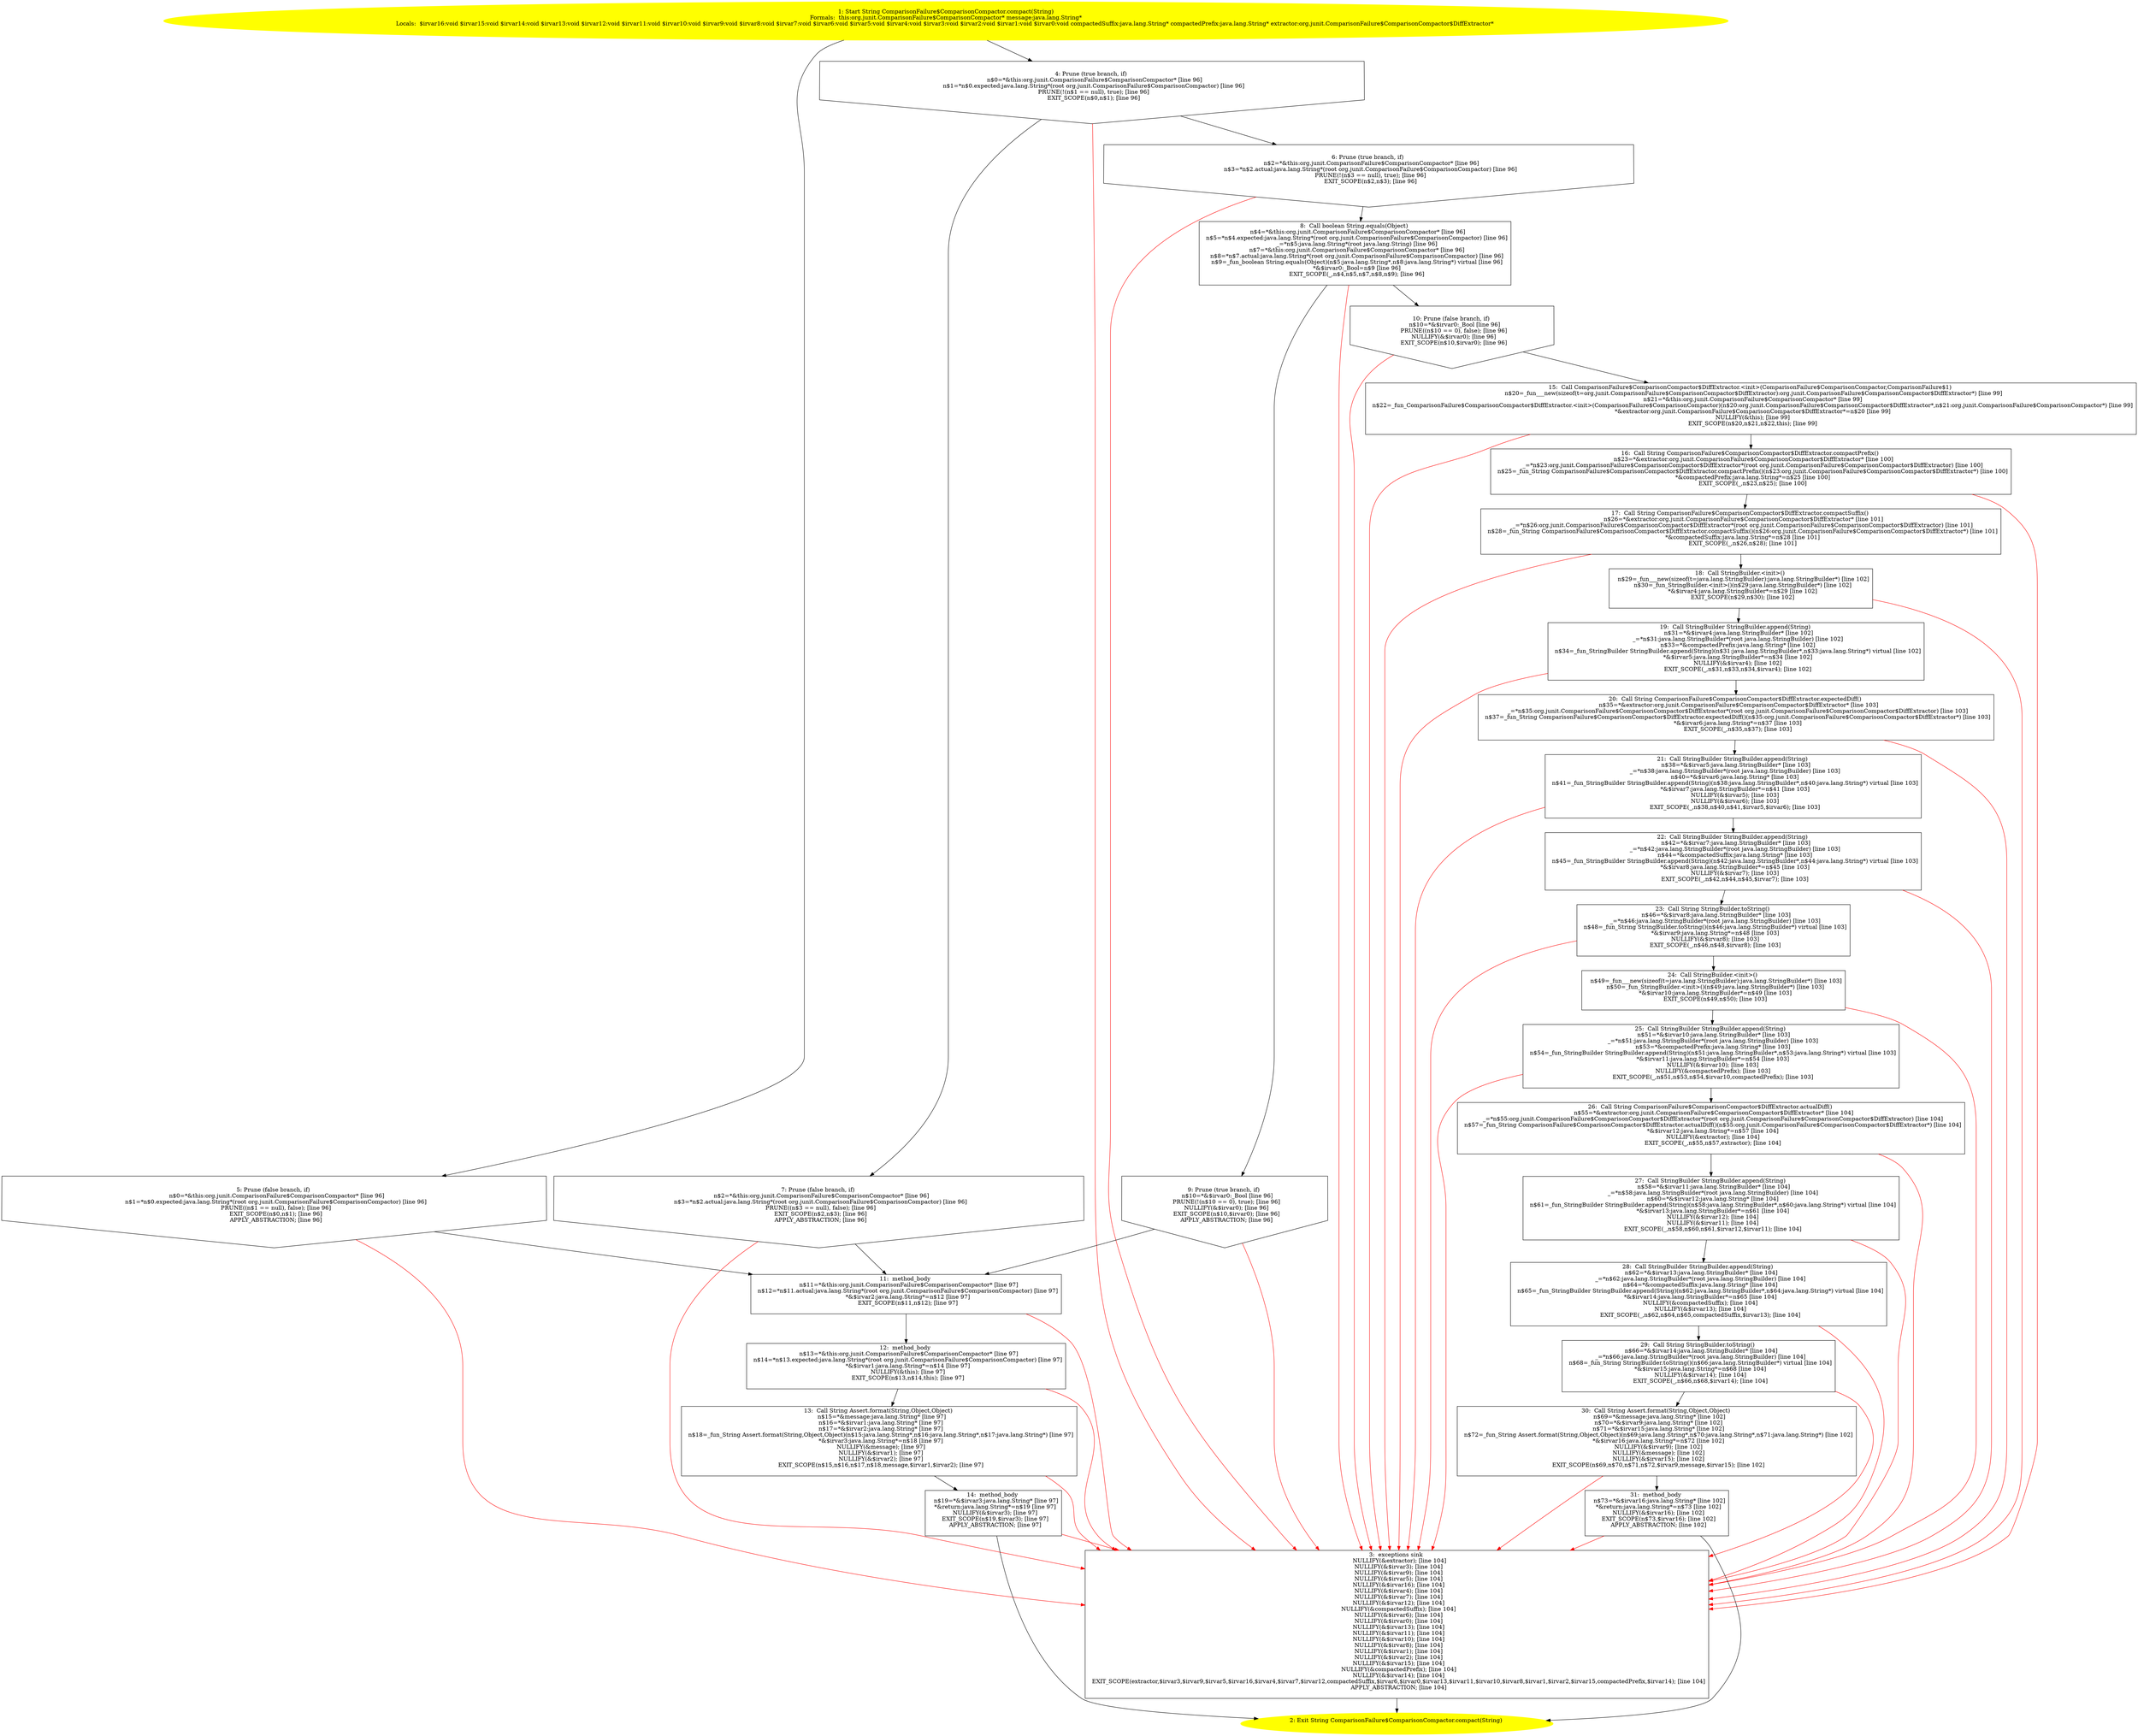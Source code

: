 /* @generated */
digraph cfg {
"org.junit.ComparisonFailure$ComparisonCompactor.compact(java.lang.String):java.lang.String.0f617d772181397104b7d304c605baa8_1" [label="1: Start String ComparisonFailure$ComparisonCompactor.compact(String)\nFormals:  this:org.junit.ComparisonFailure$ComparisonCompactor* message:java.lang.String*\nLocals:  $irvar16:void $irvar15:void $irvar14:void $irvar13:void $irvar12:void $irvar11:void $irvar10:void $irvar9:void $irvar8:void $irvar7:void $irvar6:void $irvar5:void $irvar4:void $irvar3:void $irvar2:void $irvar1:void $irvar0:void compactedSuffix:java.lang.String* compactedPrefix:java.lang.String* extractor:org.junit.ComparisonFailure$ComparisonCompactor$DiffExtractor* \n  " color=yellow style=filled]
	

	 "org.junit.ComparisonFailure$ComparisonCompactor.compact(java.lang.String):java.lang.String.0f617d772181397104b7d304c605baa8_1" -> "org.junit.ComparisonFailure$ComparisonCompactor.compact(java.lang.String):java.lang.String.0f617d772181397104b7d304c605baa8_4" ;
	 "org.junit.ComparisonFailure$ComparisonCompactor.compact(java.lang.String):java.lang.String.0f617d772181397104b7d304c605baa8_1" -> "org.junit.ComparisonFailure$ComparisonCompactor.compact(java.lang.String):java.lang.String.0f617d772181397104b7d304c605baa8_5" ;
"org.junit.ComparisonFailure$ComparisonCompactor.compact(java.lang.String):java.lang.String.0f617d772181397104b7d304c605baa8_2" [label="2: Exit String ComparisonFailure$ComparisonCompactor.compact(String) \n  " color=yellow style=filled]
	

"org.junit.ComparisonFailure$ComparisonCompactor.compact(java.lang.String):java.lang.String.0f617d772181397104b7d304c605baa8_3" [label="3:  exceptions sink \n   NULLIFY(&extractor); [line 104]\n  NULLIFY(&$irvar3); [line 104]\n  NULLIFY(&$irvar9); [line 104]\n  NULLIFY(&$irvar5); [line 104]\n  NULLIFY(&$irvar16); [line 104]\n  NULLIFY(&$irvar4); [line 104]\n  NULLIFY(&$irvar7); [line 104]\n  NULLIFY(&$irvar12); [line 104]\n  NULLIFY(&compactedSuffix); [line 104]\n  NULLIFY(&$irvar6); [line 104]\n  NULLIFY(&$irvar0); [line 104]\n  NULLIFY(&$irvar13); [line 104]\n  NULLIFY(&$irvar11); [line 104]\n  NULLIFY(&$irvar10); [line 104]\n  NULLIFY(&$irvar8); [line 104]\n  NULLIFY(&$irvar1); [line 104]\n  NULLIFY(&$irvar2); [line 104]\n  NULLIFY(&$irvar15); [line 104]\n  NULLIFY(&compactedPrefix); [line 104]\n  NULLIFY(&$irvar14); [line 104]\n  EXIT_SCOPE(extractor,$irvar3,$irvar9,$irvar5,$irvar16,$irvar4,$irvar7,$irvar12,compactedSuffix,$irvar6,$irvar0,$irvar13,$irvar11,$irvar10,$irvar8,$irvar1,$irvar2,$irvar15,compactedPrefix,$irvar14); [line 104]\n  APPLY_ABSTRACTION; [line 104]\n " shape="box"]
	

	 "org.junit.ComparisonFailure$ComparisonCompactor.compact(java.lang.String):java.lang.String.0f617d772181397104b7d304c605baa8_3" -> "org.junit.ComparisonFailure$ComparisonCompactor.compact(java.lang.String):java.lang.String.0f617d772181397104b7d304c605baa8_2" ;
"org.junit.ComparisonFailure$ComparisonCompactor.compact(java.lang.String):java.lang.String.0f617d772181397104b7d304c605baa8_4" [label="4: Prune (true branch, if) \n   n$0=*&this:org.junit.ComparisonFailure$ComparisonCompactor* [line 96]\n  n$1=*n$0.expected:java.lang.String*(root org.junit.ComparisonFailure$ComparisonCompactor) [line 96]\n  PRUNE(!(n$1 == null), true); [line 96]\n  EXIT_SCOPE(n$0,n$1); [line 96]\n " shape="invhouse"]
	

	 "org.junit.ComparisonFailure$ComparisonCompactor.compact(java.lang.String):java.lang.String.0f617d772181397104b7d304c605baa8_4" -> "org.junit.ComparisonFailure$ComparisonCompactor.compact(java.lang.String):java.lang.String.0f617d772181397104b7d304c605baa8_6" ;
	 "org.junit.ComparisonFailure$ComparisonCompactor.compact(java.lang.String):java.lang.String.0f617d772181397104b7d304c605baa8_4" -> "org.junit.ComparisonFailure$ComparisonCompactor.compact(java.lang.String):java.lang.String.0f617d772181397104b7d304c605baa8_7" ;
	 "org.junit.ComparisonFailure$ComparisonCompactor.compact(java.lang.String):java.lang.String.0f617d772181397104b7d304c605baa8_4" -> "org.junit.ComparisonFailure$ComparisonCompactor.compact(java.lang.String):java.lang.String.0f617d772181397104b7d304c605baa8_3" [color="red" ];
"org.junit.ComparisonFailure$ComparisonCompactor.compact(java.lang.String):java.lang.String.0f617d772181397104b7d304c605baa8_5" [label="5: Prune (false branch, if) \n   n$0=*&this:org.junit.ComparisonFailure$ComparisonCompactor* [line 96]\n  n$1=*n$0.expected:java.lang.String*(root org.junit.ComparisonFailure$ComparisonCompactor) [line 96]\n  PRUNE((n$1 == null), false); [line 96]\n  EXIT_SCOPE(n$0,n$1); [line 96]\n  APPLY_ABSTRACTION; [line 96]\n " shape="invhouse"]
	

	 "org.junit.ComparisonFailure$ComparisonCompactor.compact(java.lang.String):java.lang.String.0f617d772181397104b7d304c605baa8_5" -> "org.junit.ComparisonFailure$ComparisonCompactor.compact(java.lang.String):java.lang.String.0f617d772181397104b7d304c605baa8_11" ;
	 "org.junit.ComparisonFailure$ComparisonCompactor.compact(java.lang.String):java.lang.String.0f617d772181397104b7d304c605baa8_5" -> "org.junit.ComparisonFailure$ComparisonCompactor.compact(java.lang.String):java.lang.String.0f617d772181397104b7d304c605baa8_3" [color="red" ];
"org.junit.ComparisonFailure$ComparisonCompactor.compact(java.lang.String):java.lang.String.0f617d772181397104b7d304c605baa8_6" [label="6: Prune (true branch, if) \n   n$2=*&this:org.junit.ComparisonFailure$ComparisonCompactor* [line 96]\n  n$3=*n$2.actual:java.lang.String*(root org.junit.ComparisonFailure$ComparisonCompactor) [line 96]\n  PRUNE(!(n$3 == null), true); [line 96]\n  EXIT_SCOPE(n$2,n$3); [line 96]\n " shape="invhouse"]
	

	 "org.junit.ComparisonFailure$ComparisonCompactor.compact(java.lang.String):java.lang.String.0f617d772181397104b7d304c605baa8_6" -> "org.junit.ComparisonFailure$ComparisonCompactor.compact(java.lang.String):java.lang.String.0f617d772181397104b7d304c605baa8_8" ;
	 "org.junit.ComparisonFailure$ComparisonCompactor.compact(java.lang.String):java.lang.String.0f617d772181397104b7d304c605baa8_6" -> "org.junit.ComparisonFailure$ComparisonCompactor.compact(java.lang.String):java.lang.String.0f617d772181397104b7d304c605baa8_3" [color="red" ];
"org.junit.ComparisonFailure$ComparisonCompactor.compact(java.lang.String):java.lang.String.0f617d772181397104b7d304c605baa8_7" [label="7: Prune (false branch, if) \n   n$2=*&this:org.junit.ComparisonFailure$ComparisonCompactor* [line 96]\n  n$3=*n$2.actual:java.lang.String*(root org.junit.ComparisonFailure$ComparisonCompactor) [line 96]\n  PRUNE((n$3 == null), false); [line 96]\n  EXIT_SCOPE(n$2,n$3); [line 96]\n  APPLY_ABSTRACTION; [line 96]\n " shape="invhouse"]
	

	 "org.junit.ComparisonFailure$ComparisonCompactor.compact(java.lang.String):java.lang.String.0f617d772181397104b7d304c605baa8_7" -> "org.junit.ComparisonFailure$ComparisonCompactor.compact(java.lang.String):java.lang.String.0f617d772181397104b7d304c605baa8_11" ;
	 "org.junit.ComparisonFailure$ComparisonCompactor.compact(java.lang.String):java.lang.String.0f617d772181397104b7d304c605baa8_7" -> "org.junit.ComparisonFailure$ComparisonCompactor.compact(java.lang.String):java.lang.String.0f617d772181397104b7d304c605baa8_3" [color="red" ];
"org.junit.ComparisonFailure$ComparisonCompactor.compact(java.lang.String):java.lang.String.0f617d772181397104b7d304c605baa8_8" [label="8:  Call boolean String.equals(Object) \n   n$4=*&this:org.junit.ComparisonFailure$ComparisonCompactor* [line 96]\n  n$5=*n$4.expected:java.lang.String*(root org.junit.ComparisonFailure$ComparisonCompactor) [line 96]\n  _=*n$5:java.lang.String*(root java.lang.String) [line 96]\n  n$7=*&this:org.junit.ComparisonFailure$ComparisonCompactor* [line 96]\n  n$8=*n$7.actual:java.lang.String*(root org.junit.ComparisonFailure$ComparisonCompactor) [line 96]\n  n$9=_fun_boolean String.equals(Object)(n$5:java.lang.String*,n$8:java.lang.String*) virtual [line 96]\n  *&$irvar0:_Bool=n$9 [line 96]\n  EXIT_SCOPE(_,n$4,n$5,n$7,n$8,n$9); [line 96]\n " shape="box"]
	

	 "org.junit.ComparisonFailure$ComparisonCompactor.compact(java.lang.String):java.lang.String.0f617d772181397104b7d304c605baa8_8" -> "org.junit.ComparisonFailure$ComparisonCompactor.compact(java.lang.String):java.lang.String.0f617d772181397104b7d304c605baa8_9" ;
	 "org.junit.ComparisonFailure$ComparisonCompactor.compact(java.lang.String):java.lang.String.0f617d772181397104b7d304c605baa8_8" -> "org.junit.ComparisonFailure$ComparisonCompactor.compact(java.lang.String):java.lang.String.0f617d772181397104b7d304c605baa8_10" ;
	 "org.junit.ComparisonFailure$ComparisonCompactor.compact(java.lang.String):java.lang.String.0f617d772181397104b7d304c605baa8_8" -> "org.junit.ComparisonFailure$ComparisonCompactor.compact(java.lang.String):java.lang.String.0f617d772181397104b7d304c605baa8_3" [color="red" ];
"org.junit.ComparisonFailure$ComparisonCompactor.compact(java.lang.String):java.lang.String.0f617d772181397104b7d304c605baa8_9" [label="9: Prune (true branch, if) \n   n$10=*&$irvar0:_Bool [line 96]\n  PRUNE(!(n$10 == 0), true); [line 96]\n  NULLIFY(&$irvar0); [line 96]\n  EXIT_SCOPE(n$10,$irvar0); [line 96]\n  APPLY_ABSTRACTION; [line 96]\n " shape="invhouse"]
	

	 "org.junit.ComparisonFailure$ComparisonCompactor.compact(java.lang.String):java.lang.String.0f617d772181397104b7d304c605baa8_9" -> "org.junit.ComparisonFailure$ComparisonCompactor.compact(java.lang.String):java.lang.String.0f617d772181397104b7d304c605baa8_11" ;
	 "org.junit.ComparisonFailure$ComparisonCompactor.compact(java.lang.String):java.lang.String.0f617d772181397104b7d304c605baa8_9" -> "org.junit.ComparisonFailure$ComparisonCompactor.compact(java.lang.String):java.lang.String.0f617d772181397104b7d304c605baa8_3" [color="red" ];
"org.junit.ComparisonFailure$ComparisonCompactor.compact(java.lang.String):java.lang.String.0f617d772181397104b7d304c605baa8_10" [label="10: Prune (false branch, if) \n   n$10=*&$irvar0:_Bool [line 96]\n  PRUNE((n$10 == 0), false); [line 96]\n  NULLIFY(&$irvar0); [line 96]\n  EXIT_SCOPE(n$10,$irvar0); [line 96]\n " shape="invhouse"]
	

	 "org.junit.ComparisonFailure$ComparisonCompactor.compact(java.lang.String):java.lang.String.0f617d772181397104b7d304c605baa8_10" -> "org.junit.ComparisonFailure$ComparisonCompactor.compact(java.lang.String):java.lang.String.0f617d772181397104b7d304c605baa8_15" ;
	 "org.junit.ComparisonFailure$ComparisonCompactor.compact(java.lang.String):java.lang.String.0f617d772181397104b7d304c605baa8_10" -> "org.junit.ComparisonFailure$ComparisonCompactor.compact(java.lang.String):java.lang.String.0f617d772181397104b7d304c605baa8_3" [color="red" ];
"org.junit.ComparisonFailure$ComparisonCompactor.compact(java.lang.String):java.lang.String.0f617d772181397104b7d304c605baa8_11" [label="11:  method_body \n   n$11=*&this:org.junit.ComparisonFailure$ComparisonCompactor* [line 97]\n  n$12=*n$11.actual:java.lang.String*(root org.junit.ComparisonFailure$ComparisonCompactor) [line 97]\n  *&$irvar2:java.lang.String*=n$12 [line 97]\n  EXIT_SCOPE(n$11,n$12); [line 97]\n " shape="box"]
	

	 "org.junit.ComparisonFailure$ComparisonCompactor.compact(java.lang.String):java.lang.String.0f617d772181397104b7d304c605baa8_11" -> "org.junit.ComparisonFailure$ComparisonCompactor.compact(java.lang.String):java.lang.String.0f617d772181397104b7d304c605baa8_12" ;
	 "org.junit.ComparisonFailure$ComparisonCompactor.compact(java.lang.String):java.lang.String.0f617d772181397104b7d304c605baa8_11" -> "org.junit.ComparisonFailure$ComparisonCompactor.compact(java.lang.String):java.lang.String.0f617d772181397104b7d304c605baa8_3" [color="red" ];
"org.junit.ComparisonFailure$ComparisonCompactor.compact(java.lang.String):java.lang.String.0f617d772181397104b7d304c605baa8_12" [label="12:  method_body \n   n$13=*&this:org.junit.ComparisonFailure$ComparisonCompactor* [line 97]\n  n$14=*n$13.expected:java.lang.String*(root org.junit.ComparisonFailure$ComparisonCompactor) [line 97]\n  *&$irvar1:java.lang.String*=n$14 [line 97]\n  NULLIFY(&this); [line 97]\n  EXIT_SCOPE(n$13,n$14,this); [line 97]\n " shape="box"]
	

	 "org.junit.ComparisonFailure$ComparisonCompactor.compact(java.lang.String):java.lang.String.0f617d772181397104b7d304c605baa8_12" -> "org.junit.ComparisonFailure$ComparisonCompactor.compact(java.lang.String):java.lang.String.0f617d772181397104b7d304c605baa8_13" ;
	 "org.junit.ComparisonFailure$ComparisonCompactor.compact(java.lang.String):java.lang.String.0f617d772181397104b7d304c605baa8_12" -> "org.junit.ComparisonFailure$ComparisonCompactor.compact(java.lang.String):java.lang.String.0f617d772181397104b7d304c605baa8_3" [color="red" ];
"org.junit.ComparisonFailure$ComparisonCompactor.compact(java.lang.String):java.lang.String.0f617d772181397104b7d304c605baa8_13" [label="13:  Call String Assert.format(String,Object,Object) \n   n$15=*&message:java.lang.String* [line 97]\n  n$16=*&$irvar1:java.lang.String* [line 97]\n  n$17=*&$irvar2:java.lang.String* [line 97]\n  n$18=_fun_String Assert.format(String,Object,Object)(n$15:java.lang.String*,n$16:java.lang.String*,n$17:java.lang.String*) [line 97]\n  *&$irvar3:java.lang.String*=n$18 [line 97]\n  NULLIFY(&message); [line 97]\n  NULLIFY(&$irvar1); [line 97]\n  NULLIFY(&$irvar2); [line 97]\n  EXIT_SCOPE(n$15,n$16,n$17,n$18,message,$irvar1,$irvar2); [line 97]\n " shape="box"]
	

	 "org.junit.ComparisonFailure$ComparisonCompactor.compact(java.lang.String):java.lang.String.0f617d772181397104b7d304c605baa8_13" -> "org.junit.ComparisonFailure$ComparisonCompactor.compact(java.lang.String):java.lang.String.0f617d772181397104b7d304c605baa8_14" ;
	 "org.junit.ComparisonFailure$ComparisonCompactor.compact(java.lang.String):java.lang.String.0f617d772181397104b7d304c605baa8_13" -> "org.junit.ComparisonFailure$ComparisonCompactor.compact(java.lang.String):java.lang.String.0f617d772181397104b7d304c605baa8_3" [color="red" ];
"org.junit.ComparisonFailure$ComparisonCompactor.compact(java.lang.String):java.lang.String.0f617d772181397104b7d304c605baa8_14" [label="14:  method_body \n   n$19=*&$irvar3:java.lang.String* [line 97]\n  *&return:java.lang.String*=n$19 [line 97]\n  NULLIFY(&$irvar3); [line 97]\n  EXIT_SCOPE(n$19,$irvar3); [line 97]\n  APPLY_ABSTRACTION; [line 97]\n " shape="box"]
	

	 "org.junit.ComparisonFailure$ComparisonCompactor.compact(java.lang.String):java.lang.String.0f617d772181397104b7d304c605baa8_14" -> "org.junit.ComparisonFailure$ComparisonCompactor.compact(java.lang.String):java.lang.String.0f617d772181397104b7d304c605baa8_2" ;
	 "org.junit.ComparisonFailure$ComparisonCompactor.compact(java.lang.String):java.lang.String.0f617d772181397104b7d304c605baa8_14" -> "org.junit.ComparisonFailure$ComparisonCompactor.compact(java.lang.String):java.lang.String.0f617d772181397104b7d304c605baa8_3" [color="red" ];
"org.junit.ComparisonFailure$ComparisonCompactor.compact(java.lang.String):java.lang.String.0f617d772181397104b7d304c605baa8_15" [label="15:  Call ComparisonFailure$ComparisonCompactor$DiffExtractor.<init>(ComparisonFailure$ComparisonCompactor,ComparisonFailure$1) \n   n$20=_fun___new(sizeof(t=org.junit.ComparisonFailure$ComparisonCompactor$DiffExtractor):org.junit.ComparisonFailure$ComparisonCompactor$DiffExtractor*) [line 99]\n  n$21=*&this:org.junit.ComparisonFailure$ComparisonCompactor* [line 99]\n  n$22=_fun_ComparisonFailure$ComparisonCompactor$DiffExtractor.<init>(ComparisonFailure$ComparisonCompactor)(n$20:org.junit.ComparisonFailure$ComparisonCompactor$DiffExtractor*,n$21:org.junit.ComparisonFailure$ComparisonCompactor*) [line 99]\n  *&extractor:org.junit.ComparisonFailure$ComparisonCompactor$DiffExtractor*=n$20 [line 99]\n  NULLIFY(&this); [line 99]\n  EXIT_SCOPE(n$20,n$21,n$22,this); [line 99]\n " shape="box"]
	

	 "org.junit.ComparisonFailure$ComparisonCompactor.compact(java.lang.String):java.lang.String.0f617d772181397104b7d304c605baa8_15" -> "org.junit.ComparisonFailure$ComparisonCompactor.compact(java.lang.String):java.lang.String.0f617d772181397104b7d304c605baa8_16" ;
	 "org.junit.ComparisonFailure$ComparisonCompactor.compact(java.lang.String):java.lang.String.0f617d772181397104b7d304c605baa8_15" -> "org.junit.ComparisonFailure$ComparisonCompactor.compact(java.lang.String):java.lang.String.0f617d772181397104b7d304c605baa8_3" [color="red" ];
"org.junit.ComparisonFailure$ComparisonCompactor.compact(java.lang.String):java.lang.String.0f617d772181397104b7d304c605baa8_16" [label="16:  Call String ComparisonFailure$ComparisonCompactor$DiffExtractor.compactPrefix() \n   n$23=*&extractor:org.junit.ComparisonFailure$ComparisonCompactor$DiffExtractor* [line 100]\n  _=*n$23:org.junit.ComparisonFailure$ComparisonCompactor$DiffExtractor*(root org.junit.ComparisonFailure$ComparisonCompactor$DiffExtractor) [line 100]\n  n$25=_fun_String ComparisonFailure$ComparisonCompactor$DiffExtractor.compactPrefix()(n$23:org.junit.ComparisonFailure$ComparisonCompactor$DiffExtractor*) [line 100]\n  *&compactedPrefix:java.lang.String*=n$25 [line 100]\n  EXIT_SCOPE(_,n$23,n$25); [line 100]\n " shape="box"]
	

	 "org.junit.ComparisonFailure$ComparisonCompactor.compact(java.lang.String):java.lang.String.0f617d772181397104b7d304c605baa8_16" -> "org.junit.ComparisonFailure$ComparisonCompactor.compact(java.lang.String):java.lang.String.0f617d772181397104b7d304c605baa8_17" ;
	 "org.junit.ComparisonFailure$ComparisonCompactor.compact(java.lang.String):java.lang.String.0f617d772181397104b7d304c605baa8_16" -> "org.junit.ComparisonFailure$ComparisonCompactor.compact(java.lang.String):java.lang.String.0f617d772181397104b7d304c605baa8_3" [color="red" ];
"org.junit.ComparisonFailure$ComparisonCompactor.compact(java.lang.String):java.lang.String.0f617d772181397104b7d304c605baa8_17" [label="17:  Call String ComparisonFailure$ComparisonCompactor$DiffExtractor.compactSuffix() \n   n$26=*&extractor:org.junit.ComparisonFailure$ComparisonCompactor$DiffExtractor* [line 101]\n  _=*n$26:org.junit.ComparisonFailure$ComparisonCompactor$DiffExtractor*(root org.junit.ComparisonFailure$ComparisonCompactor$DiffExtractor) [line 101]\n  n$28=_fun_String ComparisonFailure$ComparisonCompactor$DiffExtractor.compactSuffix()(n$26:org.junit.ComparisonFailure$ComparisonCompactor$DiffExtractor*) [line 101]\n  *&compactedSuffix:java.lang.String*=n$28 [line 101]\n  EXIT_SCOPE(_,n$26,n$28); [line 101]\n " shape="box"]
	

	 "org.junit.ComparisonFailure$ComparisonCompactor.compact(java.lang.String):java.lang.String.0f617d772181397104b7d304c605baa8_17" -> "org.junit.ComparisonFailure$ComparisonCompactor.compact(java.lang.String):java.lang.String.0f617d772181397104b7d304c605baa8_18" ;
	 "org.junit.ComparisonFailure$ComparisonCompactor.compact(java.lang.String):java.lang.String.0f617d772181397104b7d304c605baa8_17" -> "org.junit.ComparisonFailure$ComparisonCompactor.compact(java.lang.String):java.lang.String.0f617d772181397104b7d304c605baa8_3" [color="red" ];
"org.junit.ComparisonFailure$ComparisonCompactor.compact(java.lang.String):java.lang.String.0f617d772181397104b7d304c605baa8_18" [label="18:  Call StringBuilder.<init>() \n   n$29=_fun___new(sizeof(t=java.lang.StringBuilder):java.lang.StringBuilder*) [line 102]\n  n$30=_fun_StringBuilder.<init>()(n$29:java.lang.StringBuilder*) [line 102]\n  *&$irvar4:java.lang.StringBuilder*=n$29 [line 102]\n  EXIT_SCOPE(n$29,n$30); [line 102]\n " shape="box"]
	

	 "org.junit.ComparisonFailure$ComparisonCompactor.compact(java.lang.String):java.lang.String.0f617d772181397104b7d304c605baa8_18" -> "org.junit.ComparisonFailure$ComparisonCompactor.compact(java.lang.String):java.lang.String.0f617d772181397104b7d304c605baa8_19" ;
	 "org.junit.ComparisonFailure$ComparisonCompactor.compact(java.lang.String):java.lang.String.0f617d772181397104b7d304c605baa8_18" -> "org.junit.ComparisonFailure$ComparisonCompactor.compact(java.lang.String):java.lang.String.0f617d772181397104b7d304c605baa8_3" [color="red" ];
"org.junit.ComparisonFailure$ComparisonCompactor.compact(java.lang.String):java.lang.String.0f617d772181397104b7d304c605baa8_19" [label="19:  Call StringBuilder StringBuilder.append(String) \n   n$31=*&$irvar4:java.lang.StringBuilder* [line 102]\n  _=*n$31:java.lang.StringBuilder*(root java.lang.StringBuilder) [line 102]\n  n$33=*&compactedPrefix:java.lang.String* [line 102]\n  n$34=_fun_StringBuilder StringBuilder.append(String)(n$31:java.lang.StringBuilder*,n$33:java.lang.String*) virtual [line 102]\n  *&$irvar5:java.lang.StringBuilder*=n$34 [line 102]\n  NULLIFY(&$irvar4); [line 102]\n  EXIT_SCOPE(_,n$31,n$33,n$34,$irvar4); [line 102]\n " shape="box"]
	

	 "org.junit.ComparisonFailure$ComparisonCompactor.compact(java.lang.String):java.lang.String.0f617d772181397104b7d304c605baa8_19" -> "org.junit.ComparisonFailure$ComparisonCompactor.compact(java.lang.String):java.lang.String.0f617d772181397104b7d304c605baa8_20" ;
	 "org.junit.ComparisonFailure$ComparisonCompactor.compact(java.lang.String):java.lang.String.0f617d772181397104b7d304c605baa8_19" -> "org.junit.ComparisonFailure$ComparisonCompactor.compact(java.lang.String):java.lang.String.0f617d772181397104b7d304c605baa8_3" [color="red" ];
"org.junit.ComparisonFailure$ComparisonCompactor.compact(java.lang.String):java.lang.String.0f617d772181397104b7d304c605baa8_20" [label="20:  Call String ComparisonFailure$ComparisonCompactor$DiffExtractor.expectedDiff() \n   n$35=*&extractor:org.junit.ComparisonFailure$ComparisonCompactor$DiffExtractor* [line 103]\n  _=*n$35:org.junit.ComparisonFailure$ComparisonCompactor$DiffExtractor*(root org.junit.ComparisonFailure$ComparisonCompactor$DiffExtractor) [line 103]\n  n$37=_fun_String ComparisonFailure$ComparisonCompactor$DiffExtractor.expectedDiff()(n$35:org.junit.ComparisonFailure$ComparisonCompactor$DiffExtractor*) [line 103]\n  *&$irvar6:java.lang.String*=n$37 [line 103]\n  EXIT_SCOPE(_,n$35,n$37); [line 103]\n " shape="box"]
	

	 "org.junit.ComparisonFailure$ComparisonCompactor.compact(java.lang.String):java.lang.String.0f617d772181397104b7d304c605baa8_20" -> "org.junit.ComparisonFailure$ComparisonCompactor.compact(java.lang.String):java.lang.String.0f617d772181397104b7d304c605baa8_21" ;
	 "org.junit.ComparisonFailure$ComparisonCompactor.compact(java.lang.String):java.lang.String.0f617d772181397104b7d304c605baa8_20" -> "org.junit.ComparisonFailure$ComparisonCompactor.compact(java.lang.String):java.lang.String.0f617d772181397104b7d304c605baa8_3" [color="red" ];
"org.junit.ComparisonFailure$ComparisonCompactor.compact(java.lang.String):java.lang.String.0f617d772181397104b7d304c605baa8_21" [label="21:  Call StringBuilder StringBuilder.append(String) \n   n$38=*&$irvar5:java.lang.StringBuilder* [line 103]\n  _=*n$38:java.lang.StringBuilder*(root java.lang.StringBuilder) [line 103]\n  n$40=*&$irvar6:java.lang.String* [line 103]\n  n$41=_fun_StringBuilder StringBuilder.append(String)(n$38:java.lang.StringBuilder*,n$40:java.lang.String*) virtual [line 103]\n  *&$irvar7:java.lang.StringBuilder*=n$41 [line 103]\n  NULLIFY(&$irvar5); [line 103]\n  NULLIFY(&$irvar6); [line 103]\n  EXIT_SCOPE(_,n$38,n$40,n$41,$irvar5,$irvar6); [line 103]\n " shape="box"]
	

	 "org.junit.ComparisonFailure$ComparisonCompactor.compact(java.lang.String):java.lang.String.0f617d772181397104b7d304c605baa8_21" -> "org.junit.ComparisonFailure$ComparisonCompactor.compact(java.lang.String):java.lang.String.0f617d772181397104b7d304c605baa8_22" ;
	 "org.junit.ComparisonFailure$ComparisonCompactor.compact(java.lang.String):java.lang.String.0f617d772181397104b7d304c605baa8_21" -> "org.junit.ComparisonFailure$ComparisonCompactor.compact(java.lang.String):java.lang.String.0f617d772181397104b7d304c605baa8_3" [color="red" ];
"org.junit.ComparisonFailure$ComparisonCompactor.compact(java.lang.String):java.lang.String.0f617d772181397104b7d304c605baa8_22" [label="22:  Call StringBuilder StringBuilder.append(String) \n   n$42=*&$irvar7:java.lang.StringBuilder* [line 103]\n  _=*n$42:java.lang.StringBuilder*(root java.lang.StringBuilder) [line 103]\n  n$44=*&compactedSuffix:java.lang.String* [line 103]\n  n$45=_fun_StringBuilder StringBuilder.append(String)(n$42:java.lang.StringBuilder*,n$44:java.lang.String*) virtual [line 103]\n  *&$irvar8:java.lang.StringBuilder*=n$45 [line 103]\n  NULLIFY(&$irvar7); [line 103]\n  EXIT_SCOPE(_,n$42,n$44,n$45,$irvar7); [line 103]\n " shape="box"]
	

	 "org.junit.ComparisonFailure$ComparisonCompactor.compact(java.lang.String):java.lang.String.0f617d772181397104b7d304c605baa8_22" -> "org.junit.ComparisonFailure$ComparisonCompactor.compact(java.lang.String):java.lang.String.0f617d772181397104b7d304c605baa8_23" ;
	 "org.junit.ComparisonFailure$ComparisonCompactor.compact(java.lang.String):java.lang.String.0f617d772181397104b7d304c605baa8_22" -> "org.junit.ComparisonFailure$ComparisonCompactor.compact(java.lang.String):java.lang.String.0f617d772181397104b7d304c605baa8_3" [color="red" ];
"org.junit.ComparisonFailure$ComparisonCompactor.compact(java.lang.String):java.lang.String.0f617d772181397104b7d304c605baa8_23" [label="23:  Call String StringBuilder.toString() \n   n$46=*&$irvar8:java.lang.StringBuilder* [line 103]\n  _=*n$46:java.lang.StringBuilder*(root java.lang.StringBuilder) [line 103]\n  n$48=_fun_String StringBuilder.toString()(n$46:java.lang.StringBuilder*) virtual [line 103]\n  *&$irvar9:java.lang.String*=n$48 [line 103]\n  NULLIFY(&$irvar8); [line 103]\n  EXIT_SCOPE(_,n$46,n$48,$irvar8); [line 103]\n " shape="box"]
	

	 "org.junit.ComparisonFailure$ComparisonCompactor.compact(java.lang.String):java.lang.String.0f617d772181397104b7d304c605baa8_23" -> "org.junit.ComparisonFailure$ComparisonCompactor.compact(java.lang.String):java.lang.String.0f617d772181397104b7d304c605baa8_24" ;
	 "org.junit.ComparisonFailure$ComparisonCompactor.compact(java.lang.String):java.lang.String.0f617d772181397104b7d304c605baa8_23" -> "org.junit.ComparisonFailure$ComparisonCompactor.compact(java.lang.String):java.lang.String.0f617d772181397104b7d304c605baa8_3" [color="red" ];
"org.junit.ComparisonFailure$ComparisonCompactor.compact(java.lang.String):java.lang.String.0f617d772181397104b7d304c605baa8_24" [label="24:  Call StringBuilder.<init>() \n   n$49=_fun___new(sizeof(t=java.lang.StringBuilder):java.lang.StringBuilder*) [line 103]\n  n$50=_fun_StringBuilder.<init>()(n$49:java.lang.StringBuilder*) [line 103]\n  *&$irvar10:java.lang.StringBuilder*=n$49 [line 103]\n  EXIT_SCOPE(n$49,n$50); [line 103]\n " shape="box"]
	

	 "org.junit.ComparisonFailure$ComparisonCompactor.compact(java.lang.String):java.lang.String.0f617d772181397104b7d304c605baa8_24" -> "org.junit.ComparisonFailure$ComparisonCompactor.compact(java.lang.String):java.lang.String.0f617d772181397104b7d304c605baa8_25" ;
	 "org.junit.ComparisonFailure$ComparisonCompactor.compact(java.lang.String):java.lang.String.0f617d772181397104b7d304c605baa8_24" -> "org.junit.ComparisonFailure$ComparisonCompactor.compact(java.lang.String):java.lang.String.0f617d772181397104b7d304c605baa8_3" [color="red" ];
"org.junit.ComparisonFailure$ComparisonCompactor.compact(java.lang.String):java.lang.String.0f617d772181397104b7d304c605baa8_25" [label="25:  Call StringBuilder StringBuilder.append(String) \n   n$51=*&$irvar10:java.lang.StringBuilder* [line 103]\n  _=*n$51:java.lang.StringBuilder*(root java.lang.StringBuilder) [line 103]\n  n$53=*&compactedPrefix:java.lang.String* [line 103]\n  n$54=_fun_StringBuilder StringBuilder.append(String)(n$51:java.lang.StringBuilder*,n$53:java.lang.String*) virtual [line 103]\n  *&$irvar11:java.lang.StringBuilder*=n$54 [line 103]\n  NULLIFY(&$irvar10); [line 103]\n  NULLIFY(&compactedPrefix); [line 103]\n  EXIT_SCOPE(_,n$51,n$53,n$54,$irvar10,compactedPrefix); [line 103]\n " shape="box"]
	

	 "org.junit.ComparisonFailure$ComparisonCompactor.compact(java.lang.String):java.lang.String.0f617d772181397104b7d304c605baa8_25" -> "org.junit.ComparisonFailure$ComparisonCompactor.compact(java.lang.String):java.lang.String.0f617d772181397104b7d304c605baa8_26" ;
	 "org.junit.ComparisonFailure$ComparisonCompactor.compact(java.lang.String):java.lang.String.0f617d772181397104b7d304c605baa8_25" -> "org.junit.ComparisonFailure$ComparisonCompactor.compact(java.lang.String):java.lang.String.0f617d772181397104b7d304c605baa8_3" [color="red" ];
"org.junit.ComparisonFailure$ComparisonCompactor.compact(java.lang.String):java.lang.String.0f617d772181397104b7d304c605baa8_26" [label="26:  Call String ComparisonFailure$ComparisonCompactor$DiffExtractor.actualDiff() \n   n$55=*&extractor:org.junit.ComparisonFailure$ComparisonCompactor$DiffExtractor* [line 104]\n  _=*n$55:org.junit.ComparisonFailure$ComparisonCompactor$DiffExtractor*(root org.junit.ComparisonFailure$ComparisonCompactor$DiffExtractor) [line 104]\n  n$57=_fun_String ComparisonFailure$ComparisonCompactor$DiffExtractor.actualDiff()(n$55:org.junit.ComparisonFailure$ComparisonCompactor$DiffExtractor*) [line 104]\n  *&$irvar12:java.lang.String*=n$57 [line 104]\n  NULLIFY(&extractor); [line 104]\n  EXIT_SCOPE(_,n$55,n$57,extractor); [line 104]\n " shape="box"]
	

	 "org.junit.ComparisonFailure$ComparisonCompactor.compact(java.lang.String):java.lang.String.0f617d772181397104b7d304c605baa8_26" -> "org.junit.ComparisonFailure$ComparisonCompactor.compact(java.lang.String):java.lang.String.0f617d772181397104b7d304c605baa8_27" ;
	 "org.junit.ComparisonFailure$ComparisonCompactor.compact(java.lang.String):java.lang.String.0f617d772181397104b7d304c605baa8_26" -> "org.junit.ComparisonFailure$ComparisonCompactor.compact(java.lang.String):java.lang.String.0f617d772181397104b7d304c605baa8_3" [color="red" ];
"org.junit.ComparisonFailure$ComparisonCompactor.compact(java.lang.String):java.lang.String.0f617d772181397104b7d304c605baa8_27" [label="27:  Call StringBuilder StringBuilder.append(String) \n   n$58=*&$irvar11:java.lang.StringBuilder* [line 104]\n  _=*n$58:java.lang.StringBuilder*(root java.lang.StringBuilder) [line 104]\n  n$60=*&$irvar12:java.lang.String* [line 104]\n  n$61=_fun_StringBuilder StringBuilder.append(String)(n$58:java.lang.StringBuilder*,n$60:java.lang.String*) virtual [line 104]\n  *&$irvar13:java.lang.StringBuilder*=n$61 [line 104]\n  NULLIFY(&$irvar12); [line 104]\n  NULLIFY(&$irvar11); [line 104]\n  EXIT_SCOPE(_,n$58,n$60,n$61,$irvar12,$irvar11); [line 104]\n " shape="box"]
	

	 "org.junit.ComparisonFailure$ComparisonCompactor.compact(java.lang.String):java.lang.String.0f617d772181397104b7d304c605baa8_27" -> "org.junit.ComparisonFailure$ComparisonCompactor.compact(java.lang.String):java.lang.String.0f617d772181397104b7d304c605baa8_28" ;
	 "org.junit.ComparisonFailure$ComparisonCompactor.compact(java.lang.String):java.lang.String.0f617d772181397104b7d304c605baa8_27" -> "org.junit.ComparisonFailure$ComparisonCompactor.compact(java.lang.String):java.lang.String.0f617d772181397104b7d304c605baa8_3" [color="red" ];
"org.junit.ComparisonFailure$ComparisonCompactor.compact(java.lang.String):java.lang.String.0f617d772181397104b7d304c605baa8_28" [label="28:  Call StringBuilder StringBuilder.append(String) \n   n$62=*&$irvar13:java.lang.StringBuilder* [line 104]\n  _=*n$62:java.lang.StringBuilder*(root java.lang.StringBuilder) [line 104]\n  n$64=*&compactedSuffix:java.lang.String* [line 104]\n  n$65=_fun_StringBuilder StringBuilder.append(String)(n$62:java.lang.StringBuilder*,n$64:java.lang.String*) virtual [line 104]\n  *&$irvar14:java.lang.StringBuilder*=n$65 [line 104]\n  NULLIFY(&compactedSuffix); [line 104]\n  NULLIFY(&$irvar13); [line 104]\n  EXIT_SCOPE(_,n$62,n$64,n$65,compactedSuffix,$irvar13); [line 104]\n " shape="box"]
	

	 "org.junit.ComparisonFailure$ComparisonCompactor.compact(java.lang.String):java.lang.String.0f617d772181397104b7d304c605baa8_28" -> "org.junit.ComparisonFailure$ComparisonCompactor.compact(java.lang.String):java.lang.String.0f617d772181397104b7d304c605baa8_29" ;
	 "org.junit.ComparisonFailure$ComparisonCompactor.compact(java.lang.String):java.lang.String.0f617d772181397104b7d304c605baa8_28" -> "org.junit.ComparisonFailure$ComparisonCompactor.compact(java.lang.String):java.lang.String.0f617d772181397104b7d304c605baa8_3" [color="red" ];
"org.junit.ComparisonFailure$ComparisonCompactor.compact(java.lang.String):java.lang.String.0f617d772181397104b7d304c605baa8_29" [label="29:  Call String StringBuilder.toString() \n   n$66=*&$irvar14:java.lang.StringBuilder* [line 104]\n  _=*n$66:java.lang.StringBuilder*(root java.lang.StringBuilder) [line 104]\n  n$68=_fun_String StringBuilder.toString()(n$66:java.lang.StringBuilder*) virtual [line 104]\n  *&$irvar15:java.lang.String*=n$68 [line 104]\n  NULLIFY(&$irvar14); [line 104]\n  EXIT_SCOPE(_,n$66,n$68,$irvar14); [line 104]\n " shape="box"]
	

	 "org.junit.ComparisonFailure$ComparisonCompactor.compact(java.lang.String):java.lang.String.0f617d772181397104b7d304c605baa8_29" -> "org.junit.ComparisonFailure$ComparisonCompactor.compact(java.lang.String):java.lang.String.0f617d772181397104b7d304c605baa8_30" ;
	 "org.junit.ComparisonFailure$ComparisonCompactor.compact(java.lang.String):java.lang.String.0f617d772181397104b7d304c605baa8_29" -> "org.junit.ComparisonFailure$ComparisonCompactor.compact(java.lang.String):java.lang.String.0f617d772181397104b7d304c605baa8_3" [color="red" ];
"org.junit.ComparisonFailure$ComparisonCompactor.compact(java.lang.String):java.lang.String.0f617d772181397104b7d304c605baa8_30" [label="30:  Call String Assert.format(String,Object,Object) \n   n$69=*&message:java.lang.String* [line 102]\n  n$70=*&$irvar9:java.lang.String* [line 102]\n  n$71=*&$irvar15:java.lang.String* [line 102]\n  n$72=_fun_String Assert.format(String,Object,Object)(n$69:java.lang.String*,n$70:java.lang.String*,n$71:java.lang.String*) [line 102]\n  *&$irvar16:java.lang.String*=n$72 [line 102]\n  NULLIFY(&$irvar9); [line 102]\n  NULLIFY(&message); [line 102]\n  NULLIFY(&$irvar15); [line 102]\n  EXIT_SCOPE(n$69,n$70,n$71,n$72,$irvar9,message,$irvar15); [line 102]\n " shape="box"]
	

	 "org.junit.ComparisonFailure$ComparisonCompactor.compact(java.lang.String):java.lang.String.0f617d772181397104b7d304c605baa8_30" -> "org.junit.ComparisonFailure$ComparisonCompactor.compact(java.lang.String):java.lang.String.0f617d772181397104b7d304c605baa8_31" ;
	 "org.junit.ComparisonFailure$ComparisonCompactor.compact(java.lang.String):java.lang.String.0f617d772181397104b7d304c605baa8_30" -> "org.junit.ComparisonFailure$ComparisonCompactor.compact(java.lang.String):java.lang.String.0f617d772181397104b7d304c605baa8_3" [color="red" ];
"org.junit.ComparisonFailure$ComparisonCompactor.compact(java.lang.String):java.lang.String.0f617d772181397104b7d304c605baa8_31" [label="31:  method_body \n   n$73=*&$irvar16:java.lang.String* [line 102]\n  *&return:java.lang.String*=n$73 [line 102]\n  NULLIFY(&$irvar16); [line 102]\n  EXIT_SCOPE(n$73,$irvar16); [line 102]\n  APPLY_ABSTRACTION; [line 102]\n " shape="box"]
	

	 "org.junit.ComparisonFailure$ComparisonCompactor.compact(java.lang.String):java.lang.String.0f617d772181397104b7d304c605baa8_31" -> "org.junit.ComparisonFailure$ComparisonCompactor.compact(java.lang.String):java.lang.String.0f617d772181397104b7d304c605baa8_2" ;
	 "org.junit.ComparisonFailure$ComparisonCompactor.compact(java.lang.String):java.lang.String.0f617d772181397104b7d304c605baa8_31" -> "org.junit.ComparisonFailure$ComparisonCompactor.compact(java.lang.String):java.lang.String.0f617d772181397104b7d304c605baa8_3" [color="red" ];
}
